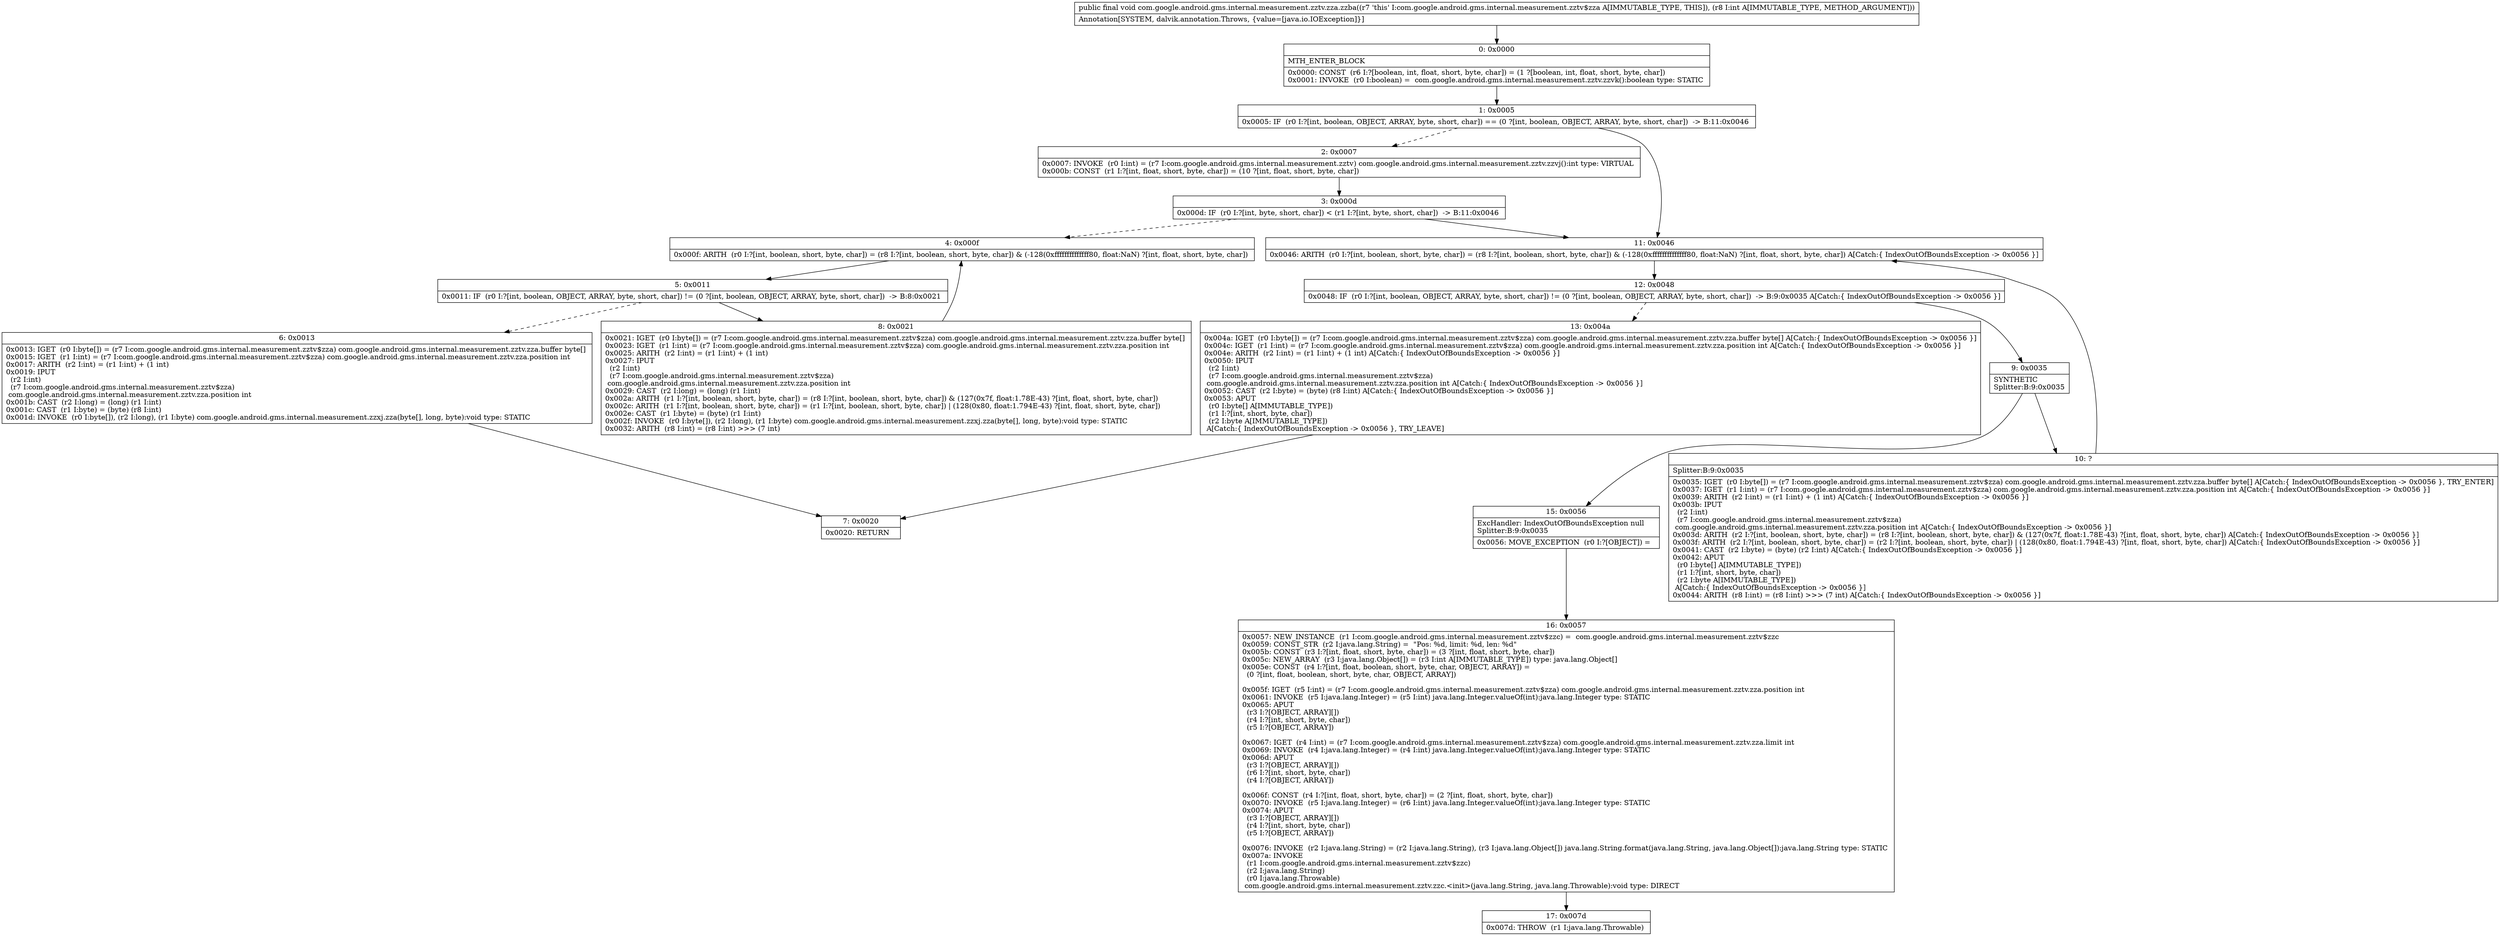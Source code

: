 digraph "CFG forcom.google.android.gms.internal.measurement.zztv.zza.zzba(I)V" {
Node_0 [shape=record,label="{0\:\ 0x0000|MTH_ENTER_BLOCK\l|0x0000: CONST  (r6 I:?[boolean, int, float, short, byte, char]) = (1 ?[boolean, int, float, short, byte, char]) \l0x0001: INVOKE  (r0 I:boolean) =  com.google.android.gms.internal.measurement.zztv.zzvk():boolean type: STATIC \l}"];
Node_1 [shape=record,label="{1\:\ 0x0005|0x0005: IF  (r0 I:?[int, boolean, OBJECT, ARRAY, byte, short, char]) == (0 ?[int, boolean, OBJECT, ARRAY, byte, short, char])  \-\> B:11:0x0046 \l}"];
Node_2 [shape=record,label="{2\:\ 0x0007|0x0007: INVOKE  (r0 I:int) = (r7 I:com.google.android.gms.internal.measurement.zztv) com.google.android.gms.internal.measurement.zztv.zzvj():int type: VIRTUAL \l0x000b: CONST  (r1 I:?[int, float, short, byte, char]) = (10 ?[int, float, short, byte, char]) \l}"];
Node_3 [shape=record,label="{3\:\ 0x000d|0x000d: IF  (r0 I:?[int, byte, short, char]) \< (r1 I:?[int, byte, short, char])  \-\> B:11:0x0046 \l}"];
Node_4 [shape=record,label="{4\:\ 0x000f|0x000f: ARITH  (r0 I:?[int, boolean, short, byte, char]) = (r8 I:?[int, boolean, short, byte, char]) & (\-128(0xffffffffffffff80, float:NaN) ?[int, float, short, byte, char]) \l}"];
Node_5 [shape=record,label="{5\:\ 0x0011|0x0011: IF  (r0 I:?[int, boolean, OBJECT, ARRAY, byte, short, char]) != (0 ?[int, boolean, OBJECT, ARRAY, byte, short, char])  \-\> B:8:0x0021 \l}"];
Node_6 [shape=record,label="{6\:\ 0x0013|0x0013: IGET  (r0 I:byte[]) = (r7 I:com.google.android.gms.internal.measurement.zztv$zza) com.google.android.gms.internal.measurement.zztv.zza.buffer byte[] \l0x0015: IGET  (r1 I:int) = (r7 I:com.google.android.gms.internal.measurement.zztv$zza) com.google.android.gms.internal.measurement.zztv.zza.position int \l0x0017: ARITH  (r2 I:int) = (r1 I:int) + (1 int) \l0x0019: IPUT  \l  (r2 I:int)\l  (r7 I:com.google.android.gms.internal.measurement.zztv$zza)\l com.google.android.gms.internal.measurement.zztv.zza.position int \l0x001b: CAST  (r2 I:long) = (long) (r1 I:int) \l0x001c: CAST  (r1 I:byte) = (byte) (r8 I:int) \l0x001d: INVOKE  (r0 I:byte[]), (r2 I:long), (r1 I:byte) com.google.android.gms.internal.measurement.zzxj.zza(byte[], long, byte):void type: STATIC \l}"];
Node_7 [shape=record,label="{7\:\ 0x0020|0x0020: RETURN   \l}"];
Node_8 [shape=record,label="{8\:\ 0x0021|0x0021: IGET  (r0 I:byte[]) = (r7 I:com.google.android.gms.internal.measurement.zztv$zza) com.google.android.gms.internal.measurement.zztv.zza.buffer byte[] \l0x0023: IGET  (r1 I:int) = (r7 I:com.google.android.gms.internal.measurement.zztv$zza) com.google.android.gms.internal.measurement.zztv.zza.position int \l0x0025: ARITH  (r2 I:int) = (r1 I:int) + (1 int) \l0x0027: IPUT  \l  (r2 I:int)\l  (r7 I:com.google.android.gms.internal.measurement.zztv$zza)\l com.google.android.gms.internal.measurement.zztv.zza.position int \l0x0029: CAST  (r2 I:long) = (long) (r1 I:int) \l0x002a: ARITH  (r1 I:?[int, boolean, short, byte, char]) = (r8 I:?[int, boolean, short, byte, char]) & (127(0x7f, float:1.78E\-43) ?[int, float, short, byte, char]) \l0x002c: ARITH  (r1 I:?[int, boolean, short, byte, char]) = (r1 I:?[int, boolean, short, byte, char]) \| (128(0x80, float:1.794E\-43) ?[int, float, short, byte, char]) \l0x002e: CAST  (r1 I:byte) = (byte) (r1 I:int) \l0x002f: INVOKE  (r0 I:byte[]), (r2 I:long), (r1 I:byte) com.google.android.gms.internal.measurement.zzxj.zza(byte[], long, byte):void type: STATIC \l0x0032: ARITH  (r8 I:int) = (r8 I:int) \>\>\> (7 int) \l}"];
Node_9 [shape=record,label="{9\:\ 0x0035|SYNTHETIC\lSplitter:B:9:0x0035\l}"];
Node_10 [shape=record,label="{10\:\ ?|Splitter:B:9:0x0035\l|0x0035: IGET  (r0 I:byte[]) = (r7 I:com.google.android.gms.internal.measurement.zztv$zza) com.google.android.gms.internal.measurement.zztv.zza.buffer byte[] A[Catch:\{ IndexOutOfBoundsException \-\> 0x0056 \}, TRY_ENTER]\l0x0037: IGET  (r1 I:int) = (r7 I:com.google.android.gms.internal.measurement.zztv$zza) com.google.android.gms.internal.measurement.zztv.zza.position int A[Catch:\{ IndexOutOfBoundsException \-\> 0x0056 \}]\l0x0039: ARITH  (r2 I:int) = (r1 I:int) + (1 int) A[Catch:\{ IndexOutOfBoundsException \-\> 0x0056 \}]\l0x003b: IPUT  \l  (r2 I:int)\l  (r7 I:com.google.android.gms.internal.measurement.zztv$zza)\l com.google.android.gms.internal.measurement.zztv.zza.position int A[Catch:\{ IndexOutOfBoundsException \-\> 0x0056 \}]\l0x003d: ARITH  (r2 I:?[int, boolean, short, byte, char]) = (r8 I:?[int, boolean, short, byte, char]) & (127(0x7f, float:1.78E\-43) ?[int, float, short, byte, char]) A[Catch:\{ IndexOutOfBoundsException \-\> 0x0056 \}]\l0x003f: ARITH  (r2 I:?[int, boolean, short, byte, char]) = (r2 I:?[int, boolean, short, byte, char]) \| (128(0x80, float:1.794E\-43) ?[int, float, short, byte, char]) A[Catch:\{ IndexOutOfBoundsException \-\> 0x0056 \}]\l0x0041: CAST  (r2 I:byte) = (byte) (r2 I:int) A[Catch:\{ IndexOutOfBoundsException \-\> 0x0056 \}]\l0x0042: APUT  \l  (r0 I:byte[] A[IMMUTABLE_TYPE])\l  (r1 I:?[int, short, byte, char])\l  (r2 I:byte A[IMMUTABLE_TYPE])\l A[Catch:\{ IndexOutOfBoundsException \-\> 0x0056 \}]\l0x0044: ARITH  (r8 I:int) = (r8 I:int) \>\>\> (7 int) A[Catch:\{ IndexOutOfBoundsException \-\> 0x0056 \}]\l}"];
Node_11 [shape=record,label="{11\:\ 0x0046|0x0046: ARITH  (r0 I:?[int, boolean, short, byte, char]) = (r8 I:?[int, boolean, short, byte, char]) & (\-128(0xffffffffffffff80, float:NaN) ?[int, float, short, byte, char]) A[Catch:\{ IndexOutOfBoundsException \-\> 0x0056 \}]\l}"];
Node_12 [shape=record,label="{12\:\ 0x0048|0x0048: IF  (r0 I:?[int, boolean, OBJECT, ARRAY, byte, short, char]) != (0 ?[int, boolean, OBJECT, ARRAY, byte, short, char])  \-\> B:9:0x0035 A[Catch:\{ IndexOutOfBoundsException \-\> 0x0056 \}]\l}"];
Node_13 [shape=record,label="{13\:\ 0x004a|0x004a: IGET  (r0 I:byte[]) = (r7 I:com.google.android.gms.internal.measurement.zztv$zza) com.google.android.gms.internal.measurement.zztv.zza.buffer byte[] A[Catch:\{ IndexOutOfBoundsException \-\> 0x0056 \}]\l0x004c: IGET  (r1 I:int) = (r7 I:com.google.android.gms.internal.measurement.zztv$zza) com.google.android.gms.internal.measurement.zztv.zza.position int A[Catch:\{ IndexOutOfBoundsException \-\> 0x0056 \}]\l0x004e: ARITH  (r2 I:int) = (r1 I:int) + (1 int) A[Catch:\{ IndexOutOfBoundsException \-\> 0x0056 \}]\l0x0050: IPUT  \l  (r2 I:int)\l  (r7 I:com.google.android.gms.internal.measurement.zztv$zza)\l com.google.android.gms.internal.measurement.zztv.zza.position int A[Catch:\{ IndexOutOfBoundsException \-\> 0x0056 \}]\l0x0052: CAST  (r2 I:byte) = (byte) (r8 I:int) A[Catch:\{ IndexOutOfBoundsException \-\> 0x0056 \}]\l0x0053: APUT  \l  (r0 I:byte[] A[IMMUTABLE_TYPE])\l  (r1 I:?[int, short, byte, char])\l  (r2 I:byte A[IMMUTABLE_TYPE])\l A[Catch:\{ IndexOutOfBoundsException \-\> 0x0056 \}, TRY_LEAVE]\l}"];
Node_15 [shape=record,label="{15\:\ 0x0056|ExcHandler: IndexOutOfBoundsException null\lSplitter:B:9:0x0035\l|0x0056: MOVE_EXCEPTION  (r0 I:?[OBJECT]) =  \l}"];
Node_16 [shape=record,label="{16\:\ 0x0057|0x0057: NEW_INSTANCE  (r1 I:com.google.android.gms.internal.measurement.zztv$zzc) =  com.google.android.gms.internal.measurement.zztv$zzc \l0x0059: CONST_STR  (r2 I:java.lang.String) =  \"Pos: %d, limit: %d, len: %d\" \l0x005b: CONST  (r3 I:?[int, float, short, byte, char]) = (3 ?[int, float, short, byte, char]) \l0x005c: NEW_ARRAY  (r3 I:java.lang.Object[]) = (r3 I:int A[IMMUTABLE_TYPE]) type: java.lang.Object[] \l0x005e: CONST  (r4 I:?[int, float, boolean, short, byte, char, OBJECT, ARRAY]) = \l  (0 ?[int, float, boolean, short, byte, char, OBJECT, ARRAY])\l \l0x005f: IGET  (r5 I:int) = (r7 I:com.google.android.gms.internal.measurement.zztv$zza) com.google.android.gms.internal.measurement.zztv.zza.position int \l0x0061: INVOKE  (r5 I:java.lang.Integer) = (r5 I:int) java.lang.Integer.valueOf(int):java.lang.Integer type: STATIC \l0x0065: APUT  \l  (r3 I:?[OBJECT, ARRAY][])\l  (r4 I:?[int, short, byte, char])\l  (r5 I:?[OBJECT, ARRAY])\l \l0x0067: IGET  (r4 I:int) = (r7 I:com.google.android.gms.internal.measurement.zztv$zza) com.google.android.gms.internal.measurement.zztv.zza.limit int \l0x0069: INVOKE  (r4 I:java.lang.Integer) = (r4 I:int) java.lang.Integer.valueOf(int):java.lang.Integer type: STATIC \l0x006d: APUT  \l  (r3 I:?[OBJECT, ARRAY][])\l  (r6 I:?[int, short, byte, char])\l  (r4 I:?[OBJECT, ARRAY])\l \l0x006f: CONST  (r4 I:?[int, float, short, byte, char]) = (2 ?[int, float, short, byte, char]) \l0x0070: INVOKE  (r5 I:java.lang.Integer) = (r6 I:int) java.lang.Integer.valueOf(int):java.lang.Integer type: STATIC \l0x0074: APUT  \l  (r3 I:?[OBJECT, ARRAY][])\l  (r4 I:?[int, short, byte, char])\l  (r5 I:?[OBJECT, ARRAY])\l \l0x0076: INVOKE  (r2 I:java.lang.String) = (r2 I:java.lang.String), (r3 I:java.lang.Object[]) java.lang.String.format(java.lang.String, java.lang.Object[]):java.lang.String type: STATIC \l0x007a: INVOKE  \l  (r1 I:com.google.android.gms.internal.measurement.zztv$zzc)\l  (r2 I:java.lang.String)\l  (r0 I:java.lang.Throwable)\l com.google.android.gms.internal.measurement.zztv.zzc.\<init\>(java.lang.String, java.lang.Throwable):void type: DIRECT \l}"];
Node_17 [shape=record,label="{17\:\ 0x007d|0x007d: THROW  (r1 I:java.lang.Throwable) \l}"];
MethodNode[shape=record,label="{public final void com.google.android.gms.internal.measurement.zztv.zza.zzba((r7 'this' I:com.google.android.gms.internal.measurement.zztv$zza A[IMMUTABLE_TYPE, THIS]), (r8 I:int A[IMMUTABLE_TYPE, METHOD_ARGUMENT]))  | Annotation[SYSTEM, dalvik.annotation.Throws, \{value=[java.io.IOException]\}]\l}"];
MethodNode -> Node_0;
Node_0 -> Node_1;
Node_1 -> Node_2[style=dashed];
Node_1 -> Node_11;
Node_2 -> Node_3;
Node_3 -> Node_4[style=dashed];
Node_3 -> Node_11;
Node_4 -> Node_5;
Node_5 -> Node_6[style=dashed];
Node_5 -> Node_8;
Node_6 -> Node_7;
Node_8 -> Node_4;
Node_9 -> Node_10;
Node_9 -> Node_15;
Node_10 -> Node_11;
Node_11 -> Node_12;
Node_12 -> Node_9;
Node_12 -> Node_13[style=dashed];
Node_13 -> Node_7;
Node_15 -> Node_16;
Node_16 -> Node_17;
}

